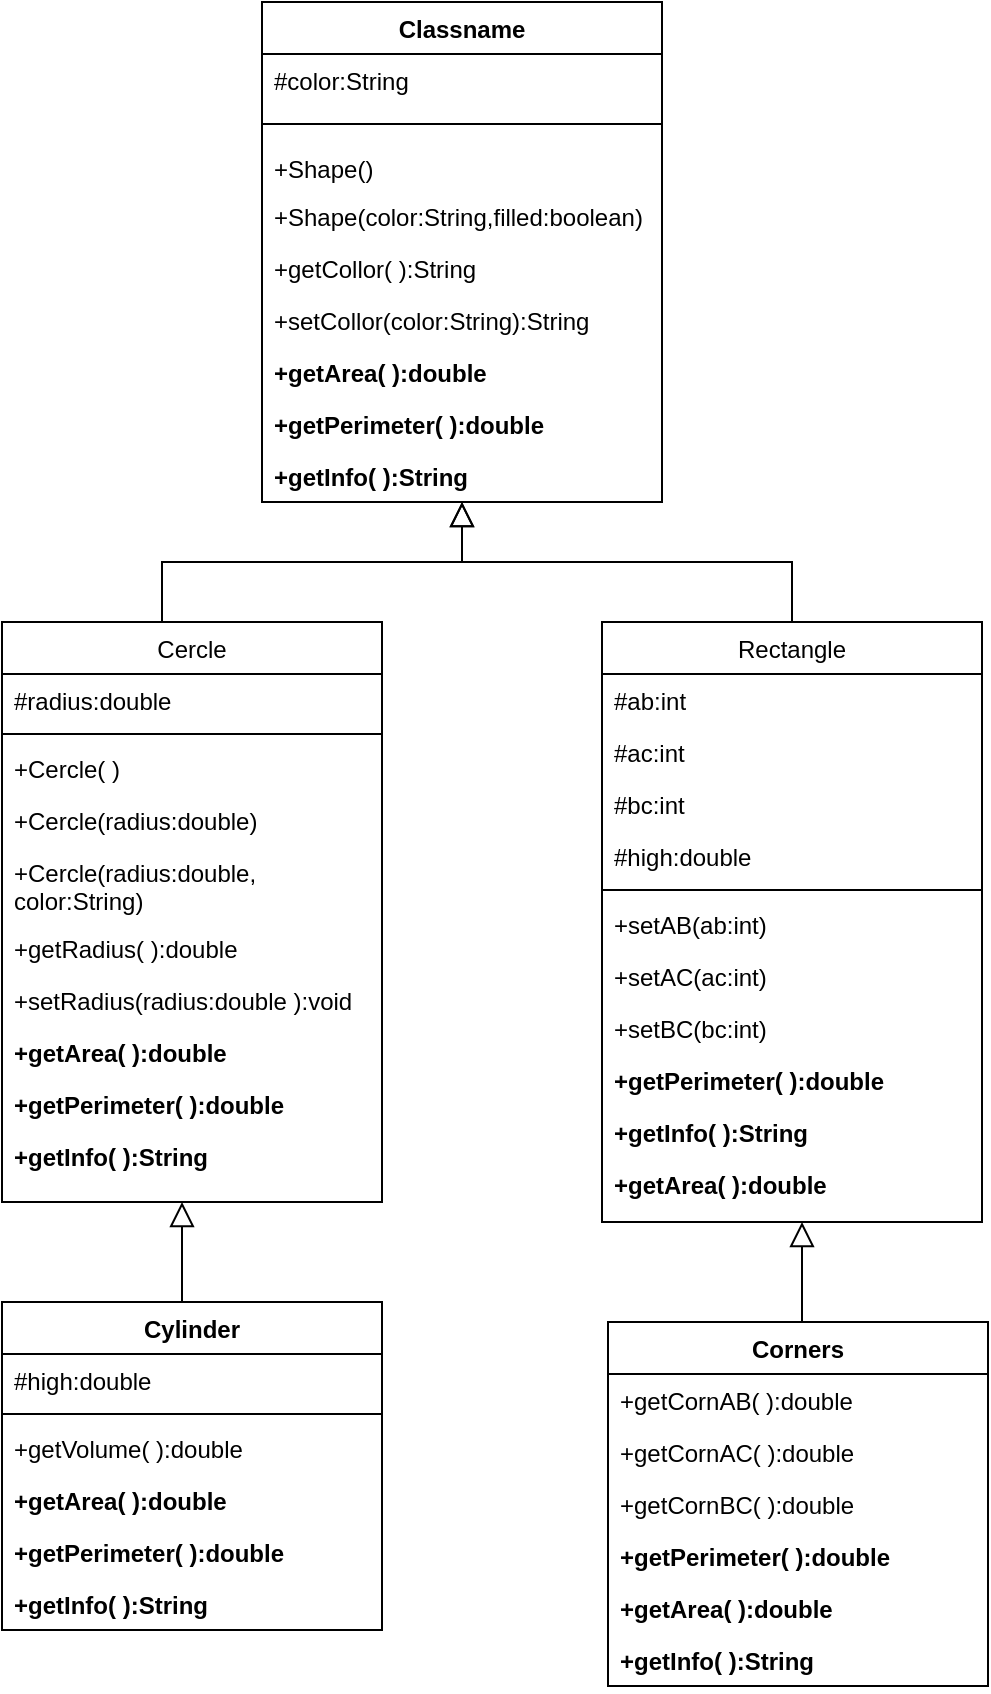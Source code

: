 <mxfile version="13.6.10" type="google"><diagram id="C5RBs43oDa-KdzZeNtuy" name="Page-1"><mxGraphModel dx="613" dy="407" grid="1" gridSize="10" guides="1" tooltips="1" connect="1" arrows="1" fold="1" page="1" pageScale="1" pageWidth="827" pageHeight="1169" math="0" shadow="0"><root><mxCell id="WIyWlLk6GJQsqaUBKTNV-0"/><mxCell id="WIyWlLk6GJQsqaUBKTNV-1" parent="WIyWlLk6GJQsqaUBKTNV-0"/><mxCell id="zkfFHV4jXpPFQw0GAbJ--12" value="" style="endArrow=block;endSize=10;endFill=0;shadow=0;strokeWidth=1;rounded=0;edgeStyle=elbowEdgeStyle;elbow=vertical;" parent="WIyWlLk6GJQsqaUBKTNV-1" source="zkfFHV4jXpPFQw0GAbJ--6" edge="1"><mxGeometry width="160" relative="1" as="geometry"><mxPoint x="200" y="203" as="sourcePoint"/><mxPoint x="340" y="290" as="targetPoint"/><Array as="points"><mxPoint x="190" y="320"/><mxPoint x="180" y="320"/><mxPoint x="260" y="320"/><mxPoint x="270" y="320"/></Array></mxGeometry></mxCell><mxCell id="zkfFHV4jXpPFQw0GAbJ--16" value="" style="endArrow=block;endSize=10;endFill=0;shadow=0;strokeWidth=1;rounded=0;edgeStyle=elbowEdgeStyle;elbow=vertical;" parent="WIyWlLk6GJQsqaUBKTNV-1" source="zkfFHV4jXpPFQw0GAbJ--13" target="xWXh4wur319O8Vtdglu3-8" edge="1"><mxGeometry width="160" relative="1" as="geometry"><mxPoint x="210" y="373" as="sourcePoint"/><mxPoint x="318" y="291" as="targetPoint"/><Array as="points"><mxPoint x="340" y="320"/></Array></mxGeometry></mxCell><mxCell id="zkfFHV4jXpPFQw0GAbJ--6" value="Cercle" style="swimlane;fontStyle=0;align=center;verticalAlign=top;childLayout=stackLayout;horizontal=1;startSize=26;horizontalStack=0;resizeParent=1;resizeLast=0;collapsible=1;marginBottom=0;rounded=0;shadow=0;strokeWidth=1;" parent="WIyWlLk6GJQsqaUBKTNV-1" vertex="1"><mxGeometry x="110" y="350" width="190" height="290" as="geometry"><mxRectangle x="130" y="380" width="160" height="26" as="alternateBounds"/></mxGeometry></mxCell><mxCell id="zkfFHV4jXpPFQw0GAbJ--7" value="#radius:double" style="text;align=left;verticalAlign=top;spacingLeft=4;spacingRight=4;overflow=hidden;rotatable=0;points=[[0,0.5],[1,0.5]];portConstraint=eastwest;" parent="zkfFHV4jXpPFQw0GAbJ--6" vertex="1"><mxGeometry y="26" width="190" height="26" as="geometry"/></mxCell><mxCell id="zkfFHV4jXpPFQw0GAbJ--9" value="" style="line;html=1;strokeWidth=1;align=left;verticalAlign=middle;spacingTop=-1;spacingLeft=3;spacingRight=3;rotatable=0;labelPosition=right;points=[];portConstraint=eastwest;" parent="zkfFHV4jXpPFQw0GAbJ--6" vertex="1"><mxGeometry y="52" width="190" height="8" as="geometry"/></mxCell><mxCell id="xWXh4wur319O8Vtdglu3-22" value="+Cercle( )" style="text;align=left;verticalAlign=top;spacingLeft=4;spacingRight=4;overflow=hidden;rotatable=0;points=[[0,0.5],[1,0.5]];portConstraint=eastwest;rounded=0;shadow=0;html=0;" vertex="1" parent="zkfFHV4jXpPFQw0GAbJ--6"><mxGeometry y="60" width="190" height="26" as="geometry"/></mxCell><mxCell id="xWXh4wur319O8Vtdglu3-23" value="+Cercle(radius:double)" style="text;align=left;verticalAlign=top;spacingLeft=4;spacingRight=4;overflow=hidden;rotatable=0;points=[[0,0.5],[1,0.5]];portConstraint=eastwest;rounded=0;shadow=0;html=0;" vertex="1" parent="zkfFHV4jXpPFQw0GAbJ--6"><mxGeometry y="86" width="190" height="26" as="geometry"/></mxCell><mxCell id="xWXh4wur319O8Vtdglu3-24" value="+Cercle(radius:double,&#10;color:String)" style="text;align=left;verticalAlign=top;spacingLeft=4;spacingRight=4;overflow=hidden;rotatable=0;points=[[0,0.5],[1,0.5]];portConstraint=eastwest;rounded=0;shadow=0;html=0;" vertex="1" parent="zkfFHV4jXpPFQw0GAbJ--6"><mxGeometry y="112" width="190" height="38" as="geometry"/></mxCell><mxCell id="xWXh4wur319O8Vtdglu3-25" value="+getRadius( ):double" style="text;align=left;verticalAlign=top;spacingLeft=4;spacingRight=4;overflow=hidden;rotatable=0;points=[[0,0.5],[1,0.5]];portConstraint=eastwest;rounded=0;shadow=0;html=0;" vertex="1" parent="zkfFHV4jXpPFQw0GAbJ--6"><mxGeometry y="150" width="190" height="26" as="geometry"/></mxCell><mxCell id="xWXh4wur319O8Vtdglu3-26" value="+setRadius(radius:double ):void" style="text;align=left;verticalAlign=top;spacingLeft=4;spacingRight=4;overflow=hidden;rotatable=0;points=[[0,0.5],[1,0.5]];portConstraint=eastwest;rounded=0;shadow=0;html=0;" vertex="1" parent="zkfFHV4jXpPFQw0GAbJ--6"><mxGeometry y="176" width="190" height="26" as="geometry"/></mxCell><mxCell id="xWXh4wur319O8Vtdglu3-27" value="+getArea( ):double" style="text;align=left;verticalAlign=top;spacingLeft=4;spacingRight=4;overflow=hidden;rotatable=0;points=[[0,0.5],[1,0.5]];portConstraint=eastwest;rounded=0;shadow=0;html=0;fontStyle=1" vertex="1" parent="zkfFHV4jXpPFQw0GAbJ--6"><mxGeometry y="202" width="190" height="26" as="geometry"/></mxCell><mxCell id="xWXh4wur319O8Vtdglu3-28" value="+getPerimeter( ):double" style="text;align=left;verticalAlign=top;spacingLeft=4;spacingRight=4;overflow=hidden;rotatable=0;points=[[0,0.5],[1,0.5]];portConstraint=eastwest;rounded=0;shadow=0;html=0;fontStyle=1" vertex="1" parent="zkfFHV4jXpPFQw0GAbJ--6"><mxGeometry y="228" width="190" height="26" as="geometry"/></mxCell><mxCell id="xWXh4wur319O8Vtdglu3-29" value="+getInfo( ):String" style="text;align=left;verticalAlign=top;spacingLeft=4;spacingRight=4;overflow=hidden;rotatable=0;points=[[0,0.5],[1,0.5]];portConstraint=eastwest;rounded=0;shadow=0;html=0;fontStyle=1" vertex="1" parent="zkfFHV4jXpPFQw0GAbJ--6"><mxGeometry y="254" width="190" height="26" as="geometry"/></mxCell><mxCell id="zkfFHV4jXpPFQw0GAbJ--13" value="Rectangle" style="swimlane;fontStyle=0;align=center;verticalAlign=top;childLayout=stackLayout;horizontal=1;startSize=26;horizontalStack=0;resizeParent=1;resizeLast=0;collapsible=1;marginBottom=0;rounded=0;shadow=0;strokeWidth=1;" parent="WIyWlLk6GJQsqaUBKTNV-1" vertex="1"><mxGeometry x="410" y="350" width="190" height="300" as="geometry"><mxRectangle x="340" y="380" width="170" height="26" as="alternateBounds"/></mxGeometry></mxCell><mxCell id="zkfFHV4jXpPFQw0GAbJ--14" value="#ab:int" style="text;align=left;verticalAlign=top;spacingLeft=4;spacingRight=4;overflow=hidden;rotatable=0;points=[[0,0.5],[1,0.5]];portConstraint=eastwest;" parent="zkfFHV4jXpPFQw0GAbJ--13" vertex="1"><mxGeometry y="26" width="190" height="26" as="geometry"/></mxCell><mxCell id="xWXh4wur319O8Vtdglu3-30" value="#ac:int" style="text;align=left;verticalAlign=top;spacingLeft=4;spacingRight=4;overflow=hidden;rotatable=0;points=[[0,0.5],[1,0.5]];portConstraint=eastwest;" vertex="1" parent="zkfFHV4jXpPFQw0GAbJ--13"><mxGeometry y="52" width="190" height="26" as="geometry"/></mxCell><mxCell id="xWXh4wur319O8Vtdglu3-31" value="#bc:int" style="text;align=left;verticalAlign=top;spacingLeft=4;spacingRight=4;overflow=hidden;rotatable=0;points=[[0,0.5],[1,0.5]];portConstraint=eastwest;" vertex="1" parent="zkfFHV4jXpPFQw0GAbJ--13"><mxGeometry y="78" width="190" height="26" as="geometry"/></mxCell><mxCell id="xWXh4wur319O8Vtdglu3-37" value="#high:double" style="text;align=left;verticalAlign=top;spacingLeft=4;spacingRight=4;overflow=hidden;rotatable=0;points=[[0,0.5],[1,0.5]];portConstraint=eastwest;" vertex="1" parent="zkfFHV4jXpPFQw0GAbJ--13"><mxGeometry y="104" width="190" height="26" as="geometry"/></mxCell><mxCell id="zkfFHV4jXpPFQw0GAbJ--15" value="" style="line;html=1;strokeWidth=1;align=left;verticalAlign=middle;spacingTop=-1;spacingLeft=3;spacingRight=3;rotatable=0;labelPosition=right;points=[];portConstraint=eastwest;" parent="zkfFHV4jXpPFQw0GAbJ--13" vertex="1"><mxGeometry y="130" width="190" height="8" as="geometry"/></mxCell><mxCell id="xWXh4wur319O8Vtdglu3-32" value="+setAB(ab:int)" style="text;align=left;verticalAlign=top;spacingLeft=4;spacingRight=4;overflow=hidden;rotatable=0;points=[[0,0.5],[1,0.5]];portConstraint=eastwest;" vertex="1" parent="zkfFHV4jXpPFQw0GAbJ--13"><mxGeometry y="138" width="190" height="26" as="geometry"/></mxCell><mxCell id="xWXh4wur319O8Vtdglu3-33" value="+setAC(ac:int)" style="text;align=left;verticalAlign=top;spacingLeft=4;spacingRight=4;overflow=hidden;rotatable=0;points=[[0,0.5],[1,0.5]];portConstraint=eastwest;" vertex="1" parent="zkfFHV4jXpPFQw0GAbJ--13"><mxGeometry y="164" width="190" height="26" as="geometry"/></mxCell><mxCell id="xWXh4wur319O8Vtdglu3-34" value="+setBC(bc:int)" style="text;align=left;verticalAlign=top;spacingLeft=4;spacingRight=4;overflow=hidden;rotatable=0;points=[[0,0.5],[1,0.5]];portConstraint=eastwest;" vertex="1" parent="zkfFHV4jXpPFQw0GAbJ--13"><mxGeometry y="190" width="190" height="26" as="geometry"/></mxCell><mxCell id="xWXh4wur319O8Vtdglu3-35" value="+getPerimeter( ):double" style="text;align=left;verticalAlign=top;spacingLeft=4;spacingRight=4;overflow=hidden;rotatable=0;points=[[0,0.5],[1,0.5]];portConstraint=eastwest;rounded=0;shadow=0;html=0;fontStyle=1" vertex="1" parent="zkfFHV4jXpPFQw0GAbJ--13"><mxGeometry y="216" width="190" height="26" as="geometry"/></mxCell><mxCell id="xWXh4wur319O8Vtdglu3-36" value="+getInfo( ):String" style="text;align=left;verticalAlign=top;spacingLeft=4;spacingRight=4;overflow=hidden;rotatable=0;points=[[0,0.5],[1,0.5]];portConstraint=eastwest;rounded=0;shadow=0;html=0;fontStyle=1" vertex="1" parent="zkfFHV4jXpPFQw0GAbJ--13"><mxGeometry y="242" width="190" height="26" as="geometry"/></mxCell><mxCell id="xWXh4wur319O8Vtdglu3-38" value="+getArea( ):double" style="text;align=left;verticalAlign=top;spacingLeft=4;spacingRight=4;overflow=hidden;rotatable=0;points=[[0,0.5],[1,0.5]];portConstraint=eastwest;rounded=0;shadow=0;html=0;fontStyle=1" vertex="1" parent="zkfFHV4jXpPFQw0GAbJ--13"><mxGeometry y="268" width="190" height="26" as="geometry"/></mxCell><mxCell id="xWXh4wur319O8Vtdglu3-13" value="Classname" style="swimlane;fontStyle=1;align=center;verticalAlign=top;childLayout=stackLayout;horizontal=1;startSize=26;horizontalStack=0;resizeParent=1;resizeParentMax=0;resizeLast=0;collapsible=1;marginBottom=0;" vertex="1" parent="WIyWlLk6GJQsqaUBKTNV-1"><mxGeometry x="240" y="40" width="200" height="250" as="geometry"/></mxCell><mxCell id="xWXh4wur319O8Vtdglu3-14" value="#color:String" style="text;strokeColor=none;fillColor=none;align=left;verticalAlign=top;spacingLeft=4;spacingRight=4;overflow=hidden;rotatable=0;points=[[0,0.5],[1,0.5]];portConstraint=eastwest;" vertex="1" parent="xWXh4wur319O8Vtdglu3-13"><mxGeometry y="26" width="200" height="26" as="geometry"/></mxCell><mxCell id="xWXh4wur319O8Vtdglu3-15" value="" style="line;strokeWidth=1;fillColor=none;align=left;verticalAlign=middle;spacingTop=-1;spacingLeft=3;spacingRight=3;rotatable=0;labelPosition=right;points=[];portConstraint=eastwest;" vertex="1" parent="xWXh4wur319O8Vtdglu3-13"><mxGeometry y="52" width="200" height="18" as="geometry"/></mxCell><mxCell id="zkfFHV4jXpPFQw0GAbJ--1" value="+Shape()" style="text;align=left;verticalAlign=top;spacingLeft=4;spacingRight=4;overflow=hidden;rotatable=0;points=[[0,0.5],[1,0.5]];portConstraint=eastwest;" parent="xWXh4wur319O8Vtdglu3-13" vertex="1"><mxGeometry y="70" width="200" height="24" as="geometry"/></mxCell><mxCell id="zkfFHV4jXpPFQw0GAbJ--2" value="+Shape(color:String,filled:boolean)" style="text;align=left;verticalAlign=top;spacingLeft=4;spacingRight=4;overflow=hidden;rotatable=0;points=[[0,0.5],[1,0.5]];portConstraint=eastwest;rounded=0;shadow=0;html=0;" parent="xWXh4wur319O8Vtdglu3-13" vertex="1"><mxGeometry y="94" width="200" height="26" as="geometry"/></mxCell><mxCell id="zkfFHV4jXpPFQw0GAbJ--3" value="+getCollor( ):String" style="text;align=left;verticalAlign=top;spacingLeft=4;spacingRight=4;overflow=hidden;rotatable=0;points=[[0,0.5],[1,0.5]];portConstraint=eastwest;rounded=0;shadow=0;html=0;" parent="xWXh4wur319O8Vtdglu3-13" vertex="1"><mxGeometry y="120" width="200" height="26" as="geometry"/></mxCell><mxCell id="xWXh4wur319O8Vtdglu3-5" value="+setCollor(color:String):String" style="text;align=left;verticalAlign=top;spacingLeft=4;spacingRight=4;overflow=hidden;rotatable=0;points=[[0,0.5],[1,0.5]];portConstraint=eastwest;rounded=0;shadow=0;html=0;" vertex="1" parent="xWXh4wur319O8Vtdglu3-13"><mxGeometry y="146" width="200" height="26" as="geometry"/></mxCell><mxCell id="xWXh4wur319O8Vtdglu3-6" value="+getArea( ):double" style="text;align=left;verticalAlign=top;spacingLeft=4;spacingRight=4;overflow=hidden;rotatable=0;points=[[0,0.5],[1,0.5]];portConstraint=eastwest;rounded=0;shadow=0;html=0;fontStyle=1" vertex="1" parent="xWXh4wur319O8Vtdglu3-13"><mxGeometry y="172" width="200" height="26" as="geometry"/></mxCell><mxCell id="xWXh4wur319O8Vtdglu3-7" value="+getPerimeter( ):double" style="text;align=left;verticalAlign=top;spacingLeft=4;spacingRight=4;overflow=hidden;rotatable=0;points=[[0,0.5],[1,0.5]];portConstraint=eastwest;rounded=0;shadow=0;html=0;fontStyle=1" vertex="1" parent="xWXh4wur319O8Vtdglu3-13"><mxGeometry y="198" width="200" height="26" as="geometry"/></mxCell><mxCell id="xWXh4wur319O8Vtdglu3-8" value="+getInfo( ):String" style="text;align=left;verticalAlign=top;spacingLeft=4;spacingRight=4;overflow=hidden;rotatable=0;points=[[0,0.5],[1,0.5]];portConstraint=eastwest;rounded=0;shadow=0;html=0;fontStyle=1" vertex="1" parent="xWXh4wur319O8Vtdglu3-13"><mxGeometry y="224" width="200" height="26" as="geometry"/></mxCell><mxCell id="xWXh4wur319O8Vtdglu3-52" value="" style="endArrow=block;endSize=10;endFill=0;shadow=0;strokeWidth=1;rounded=0;edgeStyle=elbowEdgeStyle;elbow=vertical;" edge="1" parent="WIyWlLk6GJQsqaUBKTNV-1"><mxGeometry width="160" relative="1" as="geometry"><mxPoint x="200" y="696" as="sourcePoint"/><mxPoint x="200" y="640.0" as="targetPoint"/><Array as="points"><mxPoint x="200" y="670"/></Array></mxGeometry></mxCell><mxCell id="xWXh4wur319O8Vtdglu3-39" value="Cylinder" style="swimlane;fontStyle=1;align=center;verticalAlign=top;childLayout=stackLayout;horizontal=1;startSize=26;horizontalStack=0;resizeParent=1;resizeParentMax=0;resizeLast=0;collapsible=1;marginBottom=0;" vertex="1" parent="WIyWlLk6GJQsqaUBKTNV-1"><mxGeometry x="110" y="690" width="190" height="164" as="geometry"/></mxCell><mxCell id="xWXh4wur319O8Vtdglu3-40" value="#high:double" style="text;strokeColor=none;fillColor=none;align=left;verticalAlign=top;spacingLeft=4;spacingRight=4;overflow=hidden;rotatable=0;points=[[0,0.5],[1,0.5]];portConstraint=eastwest;" vertex="1" parent="xWXh4wur319O8Vtdglu3-39"><mxGeometry y="26" width="190" height="26" as="geometry"/></mxCell><mxCell id="xWXh4wur319O8Vtdglu3-41" value="" style="line;strokeWidth=1;fillColor=none;align=left;verticalAlign=middle;spacingTop=-1;spacingLeft=3;spacingRight=3;rotatable=0;labelPosition=right;points=[];portConstraint=eastwest;" vertex="1" parent="xWXh4wur319O8Vtdglu3-39"><mxGeometry y="52" width="190" height="8" as="geometry"/></mxCell><mxCell id="xWXh4wur319O8Vtdglu3-42" value="+getVolume( ):double" style="text;strokeColor=none;fillColor=none;align=left;verticalAlign=top;spacingLeft=4;spacingRight=4;overflow=hidden;rotatable=0;points=[[0,0.5],[1,0.5]];portConstraint=eastwest;" vertex="1" parent="xWXh4wur319O8Vtdglu3-39"><mxGeometry y="60" width="190" height="26" as="geometry"/></mxCell><mxCell id="xWXh4wur319O8Vtdglu3-48" value="+getArea( ):double" style="text;align=left;verticalAlign=top;spacingLeft=4;spacingRight=4;overflow=hidden;rotatable=0;points=[[0,0.5],[1,0.5]];portConstraint=eastwest;rounded=0;shadow=0;html=0;fontStyle=1" vertex="1" parent="xWXh4wur319O8Vtdglu3-39"><mxGeometry y="86" width="190" height="26" as="geometry"/></mxCell><mxCell id="xWXh4wur319O8Vtdglu3-49" value="+getPerimeter( ):double" style="text;align=left;verticalAlign=top;spacingLeft=4;spacingRight=4;overflow=hidden;rotatable=0;points=[[0,0.5],[1,0.5]];portConstraint=eastwest;rounded=0;shadow=0;html=0;fontStyle=1" vertex="1" parent="xWXh4wur319O8Vtdglu3-39"><mxGeometry y="112" width="190" height="26" as="geometry"/></mxCell><mxCell id="xWXh4wur319O8Vtdglu3-50" value="+getInfo( ):String" style="text;align=left;verticalAlign=top;spacingLeft=4;spacingRight=4;overflow=hidden;rotatable=0;points=[[0,0.5],[1,0.5]];portConstraint=eastwest;rounded=0;shadow=0;html=0;fontStyle=1" vertex="1" parent="xWXh4wur319O8Vtdglu3-39"><mxGeometry y="138" width="190" height="26" as="geometry"/></mxCell><mxCell id="xWXh4wur319O8Vtdglu3-55" value="" style="endArrow=block;endSize=10;endFill=0;shadow=0;strokeWidth=1;rounded=0;edgeStyle=elbowEdgeStyle;elbow=vertical;" edge="1" parent="WIyWlLk6GJQsqaUBKTNV-1"><mxGeometry width="160" relative="1" as="geometry"><mxPoint x="510" y="706" as="sourcePoint"/><mxPoint x="510" y="650" as="targetPoint"/><Array as="points"><mxPoint x="510" y="680"/></Array></mxGeometry></mxCell><mxCell id="xWXh4wur319O8Vtdglu3-44" value="Corners" style="swimlane;fontStyle=1;align=center;verticalAlign=top;childLayout=stackLayout;horizontal=1;startSize=26;horizontalStack=0;resizeParent=1;resizeParentMax=0;resizeLast=0;collapsible=1;marginBottom=0;" vertex="1" parent="WIyWlLk6GJQsqaUBKTNV-1"><mxGeometry x="413" y="700" width="190" height="182" as="geometry"/></mxCell><mxCell id="xWXh4wur319O8Vtdglu3-47" value="+getCornAB( ):double" style="text;strokeColor=none;fillColor=none;align=left;verticalAlign=top;spacingLeft=4;spacingRight=4;overflow=hidden;rotatable=0;points=[[0,0.5],[1,0.5]];portConstraint=eastwest;" vertex="1" parent="xWXh4wur319O8Vtdglu3-44"><mxGeometry y="26" width="190" height="26" as="geometry"/></mxCell><mxCell id="xWXh4wur319O8Vtdglu3-53" value="+getCornAC( ):double" style="text;strokeColor=none;fillColor=none;align=left;verticalAlign=top;spacingLeft=4;spacingRight=4;overflow=hidden;rotatable=0;points=[[0,0.5],[1,0.5]];portConstraint=eastwest;" vertex="1" parent="xWXh4wur319O8Vtdglu3-44"><mxGeometry y="52" width="190" height="26" as="geometry"/></mxCell><mxCell id="xWXh4wur319O8Vtdglu3-54" value="+getCornBC( ):double" style="text;strokeColor=none;fillColor=none;align=left;verticalAlign=top;spacingLeft=4;spacingRight=4;overflow=hidden;rotatable=0;points=[[0,0.5],[1,0.5]];portConstraint=eastwest;" vertex="1" parent="xWXh4wur319O8Vtdglu3-44"><mxGeometry y="78" width="190" height="26" as="geometry"/></mxCell><mxCell id="xWXh4wur319O8Vtdglu3-56" value="+getPerimeter( ):double" style="text;align=left;verticalAlign=top;spacingLeft=4;spacingRight=4;overflow=hidden;rotatable=0;points=[[0,0.5],[1,0.5]];portConstraint=eastwest;rounded=0;shadow=0;html=0;fontStyle=1" vertex="1" parent="xWXh4wur319O8Vtdglu3-44"><mxGeometry y="104" width="190" height="26" as="geometry"/></mxCell><mxCell id="xWXh4wur319O8Vtdglu3-58" value="+getArea( ):double" style="text;align=left;verticalAlign=top;spacingLeft=4;spacingRight=4;overflow=hidden;rotatable=0;points=[[0,0.5],[1,0.5]];portConstraint=eastwest;rounded=0;shadow=0;html=0;fontStyle=1" vertex="1" parent="xWXh4wur319O8Vtdglu3-44"><mxGeometry y="130" width="190" height="26" as="geometry"/></mxCell><mxCell id="xWXh4wur319O8Vtdglu3-57" value="+getInfo( ):String" style="text;align=left;verticalAlign=top;spacingLeft=4;spacingRight=4;overflow=hidden;rotatable=0;points=[[0,0.5],[1,0.5]];portConstraint=eastwest;rounded=0;shadow=0;html=0;fontStyle=1" vertex="1" parent="xWXh4wur319O8Vtdglu3-44"><mxGeometry y="156" width="190" height="26" as="geometry"/></mxCell></root></mxGraphModel></diagram></mxfile>